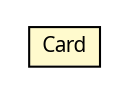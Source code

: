 #!/usr/local/bin/dot
#
# Class diagram 
# Generated by UMLGraph version 5.1 (http://www.umlgraph.org/)
#

digraph G {
	edge [fontname="arial",fontsize=10,labelfontname="arial",labelfontsize=10];
	node [fontname="arial",fontsize=10,shape=plaintext];
	nodesep=0.25;
	ranksep=0.5;
	// RiskGame.Card
	c163 [label=<<table title="RiskGame.Card" border="0" cellborder="1" cellspacing="0" cellpadding="2" port="p" bgcolor="lemonChiffon" href="./Card.html">
		<tr><td><table border="0" cellspacing="0" cellpadding="1">
<tr><td align="center" balign="center"><font face="ariali"> Card </font></td></tr>
		</table></td></tr>
		</table>>, fontname="arial", fontcolor="black", fontsize=10.0];
}

